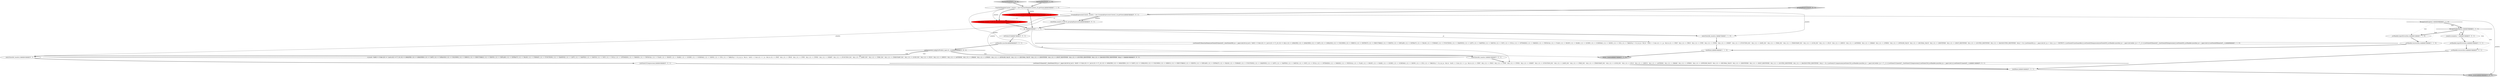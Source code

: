 digraph {
14 [style = filled, label = "_errHandler.sync(this)@@@8@@@['0', '0', '1']", fillcolor = white, shape = ellipse image = "AAA0AAABBB3BBB"];
1 [style = filled, label = "{exitRule()}@@@54@@@['1', '1', '0']", fillcolor = white, shape = ellipse image = "AAA0AAABBB1BBB"];
26 [style = filled, label = "{setState(310)match(T__0)setState(319)_la = _input.LA(1)if ((((_la) & ~0x3f) == 0 && ((1L << _la) & ((1L << T__0) | (1L << ANALYZE) | (1L << ANALYZED) | (1L << CAST) | (1L << CATALOGS) | (1L << COLUMNS) | (1L << DEBUG) | (1L << EXECUTABLE) | (1L << EXISTS) | (1L << EXPLAIN) | (1L << EXTRACT) | (1L << FALSE) | (1L << FORMAT) | (1L << FUNCTIONS) | (1L << GRAPHVIZ) | (1L << LEFT) | (1L << MAPPED) | (1L << MATCH) | (1L << NOT) | (1L << NULL) | (1L << OPTIMIZED) | (1L << PARSED) | (1L << PHYSICAL) | (1L << PLAN) | (1L << RIGHT) | (1L << RLIKE) | (1L << QUERY) | (1L << SCHEMAS) | (1L << SHOW) | (1L << SYS) | (1L << TABLES))) != 0) || ((((_la - 64)) & ~0x3f) == 0 && ((1L << (_la - 64)) & ((1L << (TEXT - 64)) | (1L << (TRUE - 64)) | (1L << (TYPE - 64)) | (1L << (TYPES - 64)) | (1L << (VERIFY - 64)) | (1L << (FUNCTION_ESC - 64)) | (1L << (DATE_ESC - 64)) | (1L << (TIME_ESC - 64)) | (1L << (TIMESTAMP_ESC - 64)) | (1L << (GUID_ESC - 64)) | (1L << (PLUS - 64)) | (1L << (MINUS - 64)) | (1L << (ASTERISK - 64)) | (1L << (PARAM - 64)) | (1L << (STRING - 64)) | (1L << (INTEGER_VALUE - 64)) | (1L << (DECIMAL_VALUE - 64)) | (1L << (IDENTIFIER - 64)) | (1L << (DIGIT_IDENTIFIER - 64)) | (1L << (QUOTED_IDENTIFIER - 64)) | (1L << (BACKQUOTED_IDENTIFIER - 64)))) != 0)) {{setState(311)expression()setState(316)_errHandler.sync(this)_la = _input.LA(1)while (_la == T__2) {{{setState(312)match(T__2)setState(313)expression()}}setState(318)_errHandler.sync(this)_la = _input.LA(1)}}}setState(321)match(T__1)}@@@11@@@['0', '0', '1']", fillcolor = white, shape = ellipse image = "AAA0AAABBB3BBB"];
8 [style = filled, label = "_errHandler.reportError(this,re)@@@51@@@['1', '1', '0']", fillcolor = white, shape = ellipse image = "AAA0AAABBB1BBB"];
6 [style = filled, label = "enterRule(_localctx,68,RULE_functionTemplate)@@@4@@@['1', '0', '0']", fillcolor = red, shape = ellipse image = "AAA1AAABBB1BBB"];
17 [style = filled, label = "return _localctx@@@58@@@['0', '0', '1']", fillcolor = lightgray, shape = ellipse image = "AAA0AAABBB3BBB"];
2 [style = filled, label = "FunctionTemplateContext _localctx = new FunctionTemplateContext(_ctx,getState())@@@3@@@['1', '1', '0']", fillcolor = white, shape = ellipse image = "AAA0AAABBB1BBB"];
15 [style = filled, label = "_errHandler.reportError(this,re)@@@52@@@['0', '0', '1']", fillcolor = white, shape = ellipse image = "AAA0AAABBB3BBB"];
10 [style = filled, label = "enterOuterAlt(_localctx,1)@@@7@@@['1', '1', '0']", fillcolor = white, shape = ellipse image = "AAA0AAABBB1BBB"];
0 [style = filled, label = "_errHandler.recover(this,re)@@@52@@@['1', '1', '0']", fillcolor = white, shape = ellipse image = "AAA0AAABBB1BBB"];
4 [style = filled, label = "functionTemplate['1', '0', '0']", fillcolor = lightgray, shape = diamond image = "AAA0AAABBB1BBB"];
3 [style = filled, label = "int _la@@@5@@@['1', '1', '1']", fillcolor = white, shape = ellipse image = "AAA0AAABBB1BBB"];
21 [style = filled, label = "{exitRule()}@@@55@@@['0', '0', '1']", fillcolor = white, shape = ellipse image = "AAA0AAABBB3BBB"];
19 [style = filled, label = "enterOuterAlt(_localctx,1)@@@10@@@['0', '0', '1']", fillcolor = white, shape = ellipse image = "AAA0AAABBB3BBB"];
22 [style = filled, label = "_errHandler.recover(this,re)@@@53@@@['0', '0', '1']", fillcolor = white, shape = ellipse image = "AAA0AAABBB3BBB"];
23 [style = filled, label = "getInterpreter().adaptivePredict(_input,41,_ctx)@@@9@@@['0', '0', '1']", fillcolor = white, shape = diamond image = "AAA0AAABBB3BBB"];
29 [style = filled, label = "groupingExpressions['0', '0', '1']", fillcolor = lightgray, shape = diamond image = "AAA0AAABBB3BBB"];
16 [style = filled, label = "GroupingExpressionsContext _localctx = new GroupingExpressionsContext(_ctx,getState())@@@3@@@['0', '0', '1']", fillcolor = white, shape = ellipse image = "AAA0AAABBB3BBB"];
18 [style = filled, label = "enterRule(_localctx,24,RULE_groupingExpressions)@@@4@@@['0', '0', '1']", fillcolor = white, shape = ellipse image = "AAA0AAABBB3BBB"];
20 [style = filled, label = "_localctx.exception = re@@@51@@@['0', '0', '1']", fillcolor = white, shape = ellipse image = "AAA0AAABBB3BBB"];
13 [style = filled, label = "enterRule(_localctx,70,RULE_functionTemplate)@@@4@@@['0', '1', '0']", fillcolor = red, shape = ellipse image = "AAA1AAABBB2BBB"];
24 [style = filled, label = "enterOuterAlt(_localctx,2)@@@42@@@['0', '0', '1']", fillcolor = white, shape = ellipse image = "AAA0AAABBB3BBB"];
9 [style = filled, label = "return _localctx@@@57@@@['1', '1', '0']", fillcolor = lightgray, shape = ellipse image = "AAA0AAABBB1BBB"];
25 [style = filled, label = "{setState(322)expression()}@@@43@@@['0', '0', '1']", fillcolor = white, shape = ellipse image = "AAA0AAABBB3BBB"];
28 [style = filled, label = "setState(323)@@@7@@@['0', '0', '1']", fillcolor = white, shape = ellipse image = "AAA0AAABBB3BBB"];
11 [style = filled, label = "{setState(623)functionName()setState(624)match(T__0)setState(636)_la = _input.LA(1)if ((((_la) & ~0x3f) == 0 && ((1L << _la) & ((1L << T__0) | (1L << ALL) | (1L << ANALYZE) | (1L << ANALYZED) | (1L << CAST) | (1L << CATALOGS) | (1L << COLUMNS) | (1L << DEBUG) | (1L << DISTINCT) | (1L << EXECUTABLE) | (1L << EXISTS) | (1L << EXPLAIN) | (1L << EXTRACT) | (1L << FALSE) | (1L << FORMAT) | (1L << FUNCTIONS) | (1L << GRAPHVIZ) | (1L << LEFT) | (1L << MAPPED) | (1L << MATCH) | (1L << NOT) | (1L << NULL) | (1L << OPTIMIZED) | (1L << PARSED) | (1L << PHYSICAL) | (1L << PLAN) | (1L << RIGHT) | (1L << RLIKE) | (1L << QUERY) | (1L << SCHEMAS) | (1L << SHOW) | (1L << SYS) | (1L << TABLES))) != 0) || ((((_la - 64)) & ~0x3f) == 0 && ((1L << (_la - 64)) & ((1L << (TEXT - 64)) | (1L << (TRUE - 64)) | (1L << (TYPE - 64)) | (1L << (TYPES - 64)) | (1L << (VERIFY - 64)) | (1L << (FUNCTION_ESC - 64)) | (1L << (DATE_ESC - 64)) | (1L << (TIME_ESC - 64)) | (1L << (TIMESTAMP_ESC - 64)) | (1L << (GUID_ESC - 64)) | (1L << (PLUS - 64)) | (1L << (MINUS - 64)) | (1L << (ASTERISK - 64)) | (1L << (PARAM - 64)) | (1L << (STRING - 64)) | (1L << (INTEGER_VALUE - 64)) | (1L << (DECIMAL_VALUE - 64)) | (1L << (IDENTIFIER - 64)) | (1L << (DIGIT_IDENTIFIER - 64)) | (1L << (QUOTED_IDENTIFIER - 64)) | (1L << (BACKQUOTED_IDENTIFIER - 64)))) != 0)) {{setState(626)_la = _input.LA(1)if (_la == ALL || _la == DISTINCT) {{setState(625)setQuantifier()}}setState(628)expression()setState(633)_errHandler.sync(this)_la = _input.LA(1)while (_la == T__2) {{{setState(629)match(T__2)setState(630)expression()}}setState(635)_errHandler.sync(this)_la = _input.LA(1)}}}setState(638)match(T__1)}@@@8@@@['1', '1', '0']", fillcolor = white, shape = ellipse image = "AAA0AAABBB1BBB"];
12 [style = filled, label = "functionTemplate['0', '1', '0']", fillcolor = lightgray, shape = diamond image = "AAA0AAABBB2BBB"];
27 [style = filled, label = "(((_la) & ~0x3f) == 0 && ((1L << _la) & ((1L << T__0) | (1L << ANALYZE) | (1L << ANALYZED) | (1L << CAST) | (1L << CATALOGS) | (1L << COLUMNS) | (1L << DEBUG) | (1L << EXECUTABLE) | (1L << EXISTS) | (1L << EXPLAIN) | (1L << EXTRACT) | (1L << FALSE) | (1L << FORMAT) | (1L << FUNCTIONS) | (1L << GRAPHVIZ) | (1L << LEFT) | (1L << MAPPED) | (1L << MATCH) | (1L << NOT) | (1L << NULL) | (1L << OPTIMIZED) | (1L << PARSED) | (1L << PHYSICAL) | (1L << PLAN) | (1L << RIGHT) | (1L << RLIKE) | (1L << QUERY) | (1L << SCHEMAS) | (1L << SHOW) | (1L << SYS) | (1L << TABLES))) != 0) || ((((_la - 64)) & ~0x3f) == 0 && ((1L << (_la - 64)) & ((1L << (TEXT - 64)) | (1L << (TRUE - 64)) | (1L << (TYPE - 64)) | (1L << (TYPES - 64)) | (1L << (VERIFY - 64)) | (1L << (FUNCTION_ESC - 64)) | (1L << (DATE_ESC - 64)) | (1L << (TIME_ESC - 64)) | (1L << (TIMESTAMP_ESC - 64)) | (1L << (GUID_ESC - 64)) | (1L << (PLUS - 64)) | (1L << (MINUS - 64)) | (1L << (ASTERISK - 64)) | (1L << (PARAM - 64)) | (1L << (STRING - 64)) | (1L << (INTEGER_VALUE - 64)) | (1L << (DECIMAL_VALUE - 64)) | (1L << (IDENTIFIER - 64)) | (1L << (DIGIT_IDENTIFIER - 64)) | (1L << (QUOTED_IDENTIFIER - 64)) | (1L << (BACKQUOTED_IDENTIFIER - 64)))) != 0)@@@16@@@['0', '0', '1']", fillcolor = white, shape = diamond image = "AAA0AAABBB3BBB"];
7 [style = filled, label = "RecognitionException re@@@50@@@['1', '1', '1']", fillcolor = white, shape = diamond image = "AAA0AAABBB1BBB"];
5 [style = filled, label = "RecognitionException re@@@49@@@['1', '1', '0']", fillcolor = white, shape = diamond image = "AAA0AAABBB1BBB"];
6->3 [style = bold, label=""];
18->3 [style = bold, label=""];
16->18 [style = bold, label=""];
16->18 [style = solid, label="_localctx"];
11->1 [style = bold, label=""];
2->6 [style = bold, label=""];
16->19 [style = solid, label="_localctx"];
22->21 [style = bold, label=""];
2->13 [style = solid, label="_localctx"];
2->6 [style = solid, label="_localctx"];
3->26 [style = solid, label="_la"];
4->2 [style = bold, label=""];
7->20 [style = bold, label=""];
5->0 [style = dotted, label="true"];
23->19 [style = dotted, label="true"];
7->8 [style = bold, label=""];
7->15 [style = dotted, label="true"];
1->9 [style = bold, label=""];
28->14 [style = bold, label=""];
15->22 [style = bold, label=""];
2->13 [style = bold, label=""];
26->21 [style = bold, label=""];
7->20 [style = dotted, label="true"];
8->0 [style = bold, label=""];
6->18 [style = dashed, label="0"];
3->10 [style = bold, label=""];
12->2 [style = bold, label=""];
3->28 [style = bold, label=""];
3->11 [style = solid, label="_la"];
23->24 [style = bold, label=""];
6->13 [style = dashed, label="0"];
13->3 [style = bold, label=""];
14->23 [style = bold, label=""];
5->7 [style = dotted, label="true"];
0->1 [style = bold, label=""];
19->26 [style = bold, label=""];
23->19 [style = bold, label=""];
24->25 [style = bold, label=""];
2->9 [style = solid, label="_localctx"];
2->16 [style = dashed, label="0"];
23->27 [style = dotted, label="true"];
5->7 [style = bold, label=""];
16->17 [style = solid, label="_localctx"];
5->8 [style = dotted, label="true"];
7->22 [style = dotted, label="true"];
20->15 [style = bold, label=""];
21->17 [style = bold, label=""];
29->16 [style = bold, label=""];
25->21 [style = bold, label=""];
23->24 [style = dotted, label="true"];
16->24 [style = solid, label="_localctx"];
2->10 [style = solid, label="_localctx"];
10->11 [style = bold, label=""];
}
